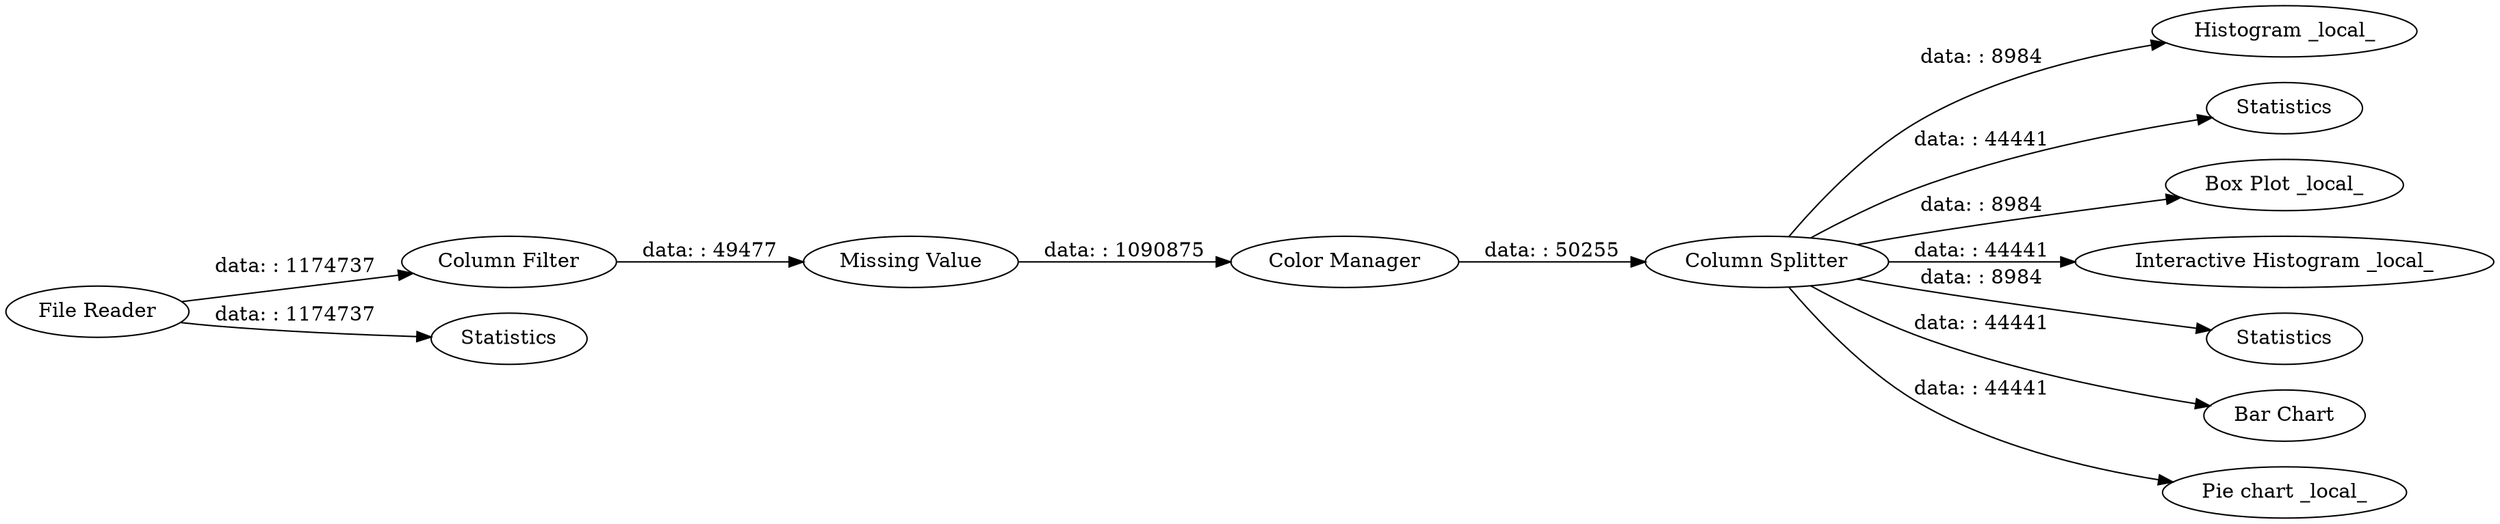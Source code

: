 digraph {
	"-4125998743323296138_6" [label="Column Splitter"]
	"-4125998743323296138_1" [label="File Reader"]
	"-4125998743323296138_12" [label="Histogram _local_"]
	"-4125998743323296138_3" [label="Column Filter"]
	"-4125998743323296138_7" [label=Statistics]
	"-4125998743323296138_13" [label="Box Plot _local_"]
	"-4125998743323296138_9" [label="Interactive Histogram _local_"]
	"-4125998743323296138_5" [label="Color Manager"]
	"-4125998743323296138_11" [label=Statistics]
	"-4125998743323296138_8" [label="Bar Chart"]
	"-4125998743323296138_2" [label=Statistics]
	"-4125998743323296138_10" [label="Pie chart _local_"]
	"-4125998743323296138_4" [label="Missing Value"]
	"-4125998743323296138_6" -> "-4125998743323296138_7" [label="data: : 44441"]
	"-4125998743323296138_6" -> "-4125998743323296138_8" [label="data: : 44441"]
	"-4125998743323296138_6" -> "-4125998743323296138_11" [label="data: : 8984"]
	"-4125998743323296138_6" -> "-4125998743323296138_13" [label="data: : 8984"]
	"-4125998743323296138_1" -> "-4125998743323296138_2" [label="data: : 1174737"]
	"-4125998743323296138_4" -> "-4125998743323296138_5" [label="data: : 1090875"]
	"-4125998743323296138_6" -> "-4125998743323296138_10" [label="data: : 44441"]
	"-4125998743323296138_5" -> "-4125998743323296138_6" [label="data: : 50255"]
	"-4125998743323296138_6" -> "-4125998743323296138_9" [label="data: : 44441"]
	"-4125998743323296138_1" -> "-4125998743323296138_3" [label="data: : 1174737"]
	"-4125998743323296138_6" -> "-4125998743323296138_12" [label="data: : 8984"]
	"-4125998743323296138_3" -> "-4125998743323296138_4" [label="data: : 49477"]
	rankdir=LR
}
